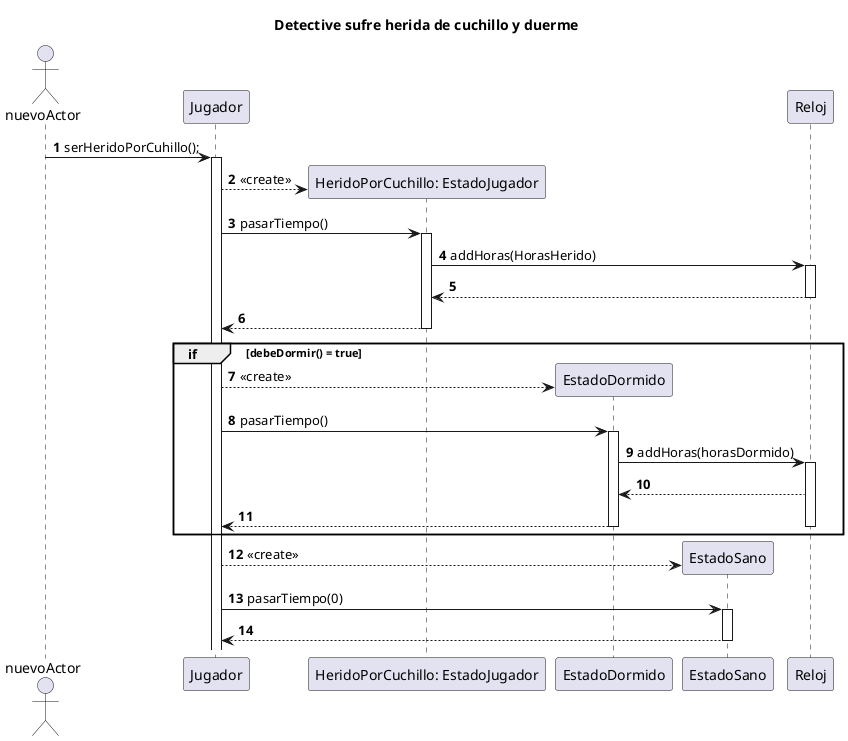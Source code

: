 @startuml

autonumber
title "Detective sufre herida de cuchillo y duerme"
actor nuevoActor
participant Jugador
participant "HeridoPorCuchillo: EstadoJugador"
participant EstadoDormido
participant EstadoSano
participant Reloj

nuevoActor -> Jugador : serHeridoPorCuhillo();
activate Jugador
create "HeridoPorCuchillo: EstadoJugador"
Jugador --> "HeridoPorCuchillo: EstadoJugador": <<create>>
Jugador -> "HeridoPorCuchillo: EstadoJugador": pasarTiempo()
activate "HeridoPorCuchillo: EstadoJugador"
"HeridoPorCuchillo: EstadoJugador" -> Reloj:addHoras(HorasHerido)
activate Reloj
Reloj --> "HeridoPorCuchillo: EstadoJugador"
deactivate Reloj
"HeridoPorCuchillo: EstadoJugador" --> Jugador
deactivate "HeridoPorCuchillo: EstadoJugador"

group if [debeDormir() = true]
    create EstadoDormido
    Jugador -->EstadoDormido : <<create>>
    Jugador -> EstadoDormido : pasarTiempo()
    activate EstadoDormido
    EstadoDormido -> Reloj : addHoras(horasDormido)
    activate Reloj
    Reloj --> EstadoDormido
    EstadoDormido--> Jugador
    deactivate EstadoDormido
    deactivate Reloj
    end
    create EstadoSano
    Jugador --> EstadoSano : <<create>>
    Jugador -> EstadoSano : pasarTiempo(0)
    activate EstadoSano
    EstadoSano --> Jugador
    deactivate EstadoSano


@enduml